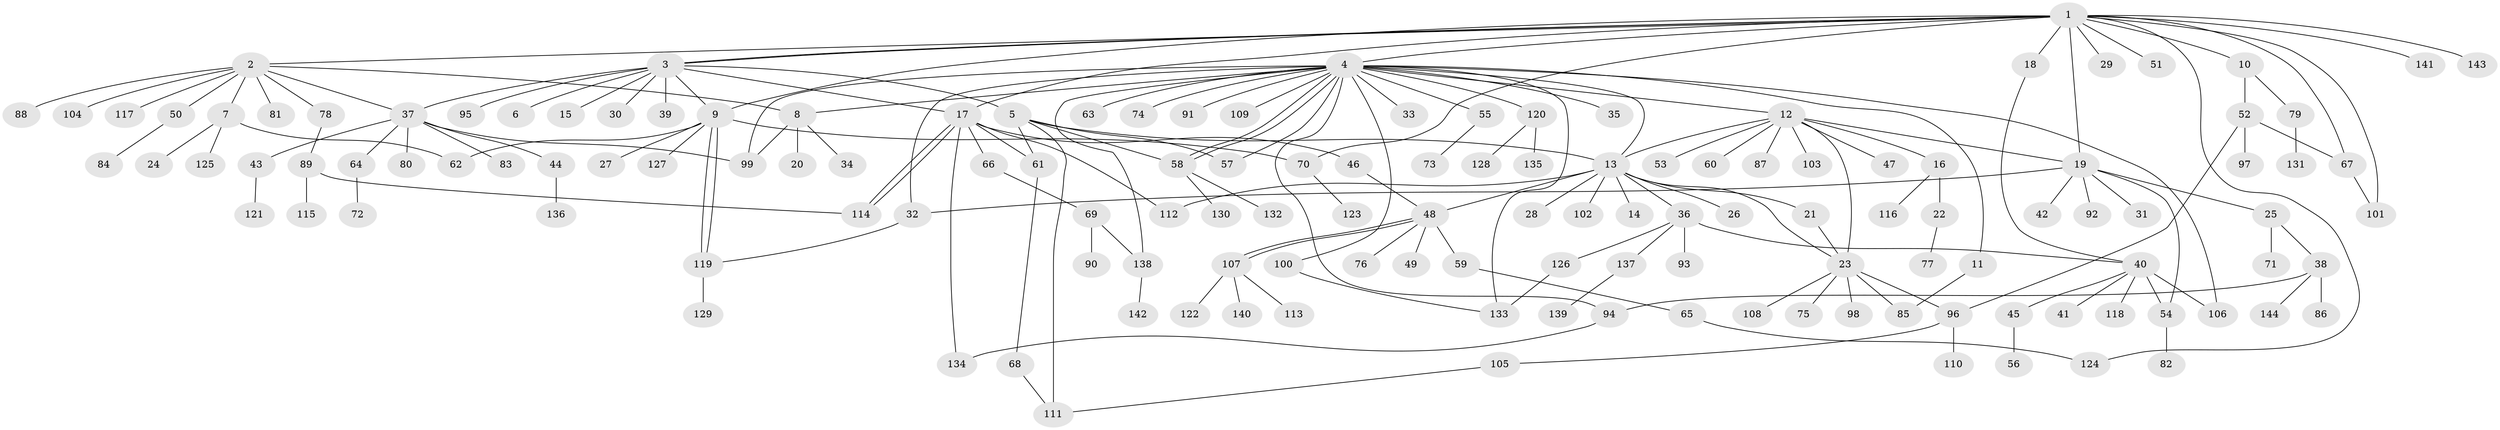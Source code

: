 // coarse degree distribution, {15: 0.00909090909090909, 9: 0.03636363636363636, 10: 0.02727272727272727, 23: 0.00909090909090909, 6: 0.00909090909090909, 1: 0.5545454545454546, 4: 0.03636363636363636, 7: 0.02727272727272727, 3: 0.08181818181818182, 2: 0.19090909090909092, 8: 0.00909090909090909, 5: 0.00909090909090909}
// Generated by graph-tools (version 1.1) at 2025/51/02/27/25 19:51:57]
// undirected, 144 vertices, 184 edges
graph export_dot {
graph [start="1"]
  node [color=gray90,style=filled];
  1;
  2;
  3;
  4;
  5;
  6;
  7;
  8;
  9;
  10;
  11;
  12;
  13;
  14;
  15;
  16;
  17;
  18;
  19;
  20;
  21;
  22;
  23;
  24;
  25;
  26;
  27;
  28;
  29;
  30;
  31;
  32;
  33;
  34;
  35;
  36;
  37;
  38;
  39;
  40;
  41;
  42;
  43;
  44;
  45;
  46;
  47;
  48;
  49;
  50;
  51;
  52;
  53;
  54;
  55;
  56;
  57;
  58;
  59;
  60;
  61;
  62;
  63;
  64;
  65;
  66;
  67;
  68;
  69;
  70;
  71;
  72;
  73;
  74;
  75;
  76;
  77;
  78;
  79;
  80;
  81;
  82;
  83;
  84;
  85;
  86;
  87;
  88;
  89;
  90;
  91;
  92;
  93;
  94;
  95;
  96;
  97;
  98;
  99;
  100;
  101;
  102;
  103;
  104;
  105;
  106;
  107;
  108;
  109;
  110;
  111;
  112;
  113;
  114;
  115;
  116;
  117;
  118;
  119;
  120;
  121;
  122;
  123;
  124;
  125;
  126;
  127;
  128;
  129;
  130;
  131;
  132;
  133;
  134;
  135;
  136;
  137;
  138;
  139;
  140;
  141;
  142;
  143;
  144;
  1 -- 2;
  1 -- 3;
  1 -- 3;
  1 -- 4;
  1 -- 9;
  1 -- 10;
  1 -- 17;
  1 -- 18;
  1 -- 19;
  1 -- 29;
  1 -- 51;
  1 -- 67;
  1 -- 70;
  1 -- 101;
  1 -- 124;
  1 -- 141;
  1 -- 143;
  2 -- 7;
  2 -- 8;
  2 -- 37;
  2 -- 50;
  2 -- 78;
  2 -- 81;
  2 -- 88;
  2 -- 104;
  2 -- 117;
  3 -- 5;
  3 -- 6;
  3 -- 9;
  3 -- 15;
  3 -- 17;
  3 -- 30;
  3 -- 37;
  3 -- 39;
  3 -- 95;
  4 -- 8;
  4 -- 11;
  4 -- 12;
  4 -- 13;
  4 -- 32;
  4 -- 33;
  4 -- 35;
  4 -- 55;
  4 -- 57;
  4 -- 58;
  4 -- 58;
  4 -- 63;
  4 -- 74;
  4 -- 91;
  4 -- 94;
  4 -- 99;
  4 -- 100;
  4 -- 106;
  4 -- 109;
  4 -- 120;
  4 -- 133;
  4 -- 138;
  5 -- 13;
  5 -- 57;
  5 -- 58;
  5 -- 61;
  5 -- 111;
  7 -- 24;
  7 -- 62;
  7 -- 125;
  8 -- 20;
  8 -- 34;
  8 -- 99;
  9 -- 27;
  9 -- 62;
  9 -- 70;
  9 -- 119;
  9 -- 119;
  9 -- 127;
  10 -- 52;
  10 -- 79;
  11 -- 85;
  12 -- 13;
  12 -- 16;
  12 -- 19;
  12 -- 23;
  12 -- 47;
  12 -- 53;
  12 -- 60;
  12 -- 87;
  12 -- 103;
  13 -- 14;
  13 -- 21;
  13 -- 23;
  13 -- 26;
  13 -- 28;
  13 -- 36;
  13 -- 48;
  13 -- 102;
  13 -- 112;
  16 -- 22;
  16 -- 116;
  17 -- 46;
  17 -- 61;
  17 -- 66;
  17 -- 112;
  17 -- 114;
  17 -- 114;
  17 -- 134;
  18 -- 40;
  19 -- 25;
  19 -- 31;
  19 -- 32;
  19 -- 42;
  19 -- 54;
  19 -- 92;
  21 -- 23;
  22 -- 77;
  23 -- 75;
  23 -- 85;
  23 -- 96;
  23 -- 98;
  23 -- 108;
  25 -- 38;
  25 -- 71;
  32 -- 119;
  36 -- 40;
  36 -- 93;
  36 -- 126;
  36 -- 137;
  37 -- 43;
  37 -- 44;
  37 -- 64;
  37 -- 80;
  37 -- 83;
  37 -- 99;
  38 -- 86;
  38 -- 94;
  38 -- 144;
  40 -- 41;
  40 -- 45;
  40 -- 54;
  40 -- 106;
  40 -- 118;
  43 -- 121;
  44 -- 136;
  45 -- 56;
  46 -- 48;
  48 -- 49;
  48 -- 59;
  48 -- 76;
  48 -- 107;
  48 -- 107;
  50 -- 84;
  52 -- 67;
  52 -- 96;
  52 -- 97;
  54 -- 82;
  55 -- 73;
  58 -- 130;
  58 -- 132;
  59 -- 65;
  61 -- 68;
  64 -- 72;
  65 -- 124;
  66 -- 69;
  67 -- 101;
  68 -- 111;
  69 -- 90;
  69 -- 138;
  70 -- 123;
  78 -- 89;
  79 -- 131;
  89 -- 114;
  89 -- 115;
  94 -- 134;
  96 -- 105;
  96 -- 110;
  100 -- 133;
  105 -- 111;
  107 -- 113;
  107 -- 122;
  107 -- 140;
  119 -- 129;
  120 -- 128;
  120 -- 135;
  126 -- 133;
  137 -- 139;
  138 -- 142;
}
